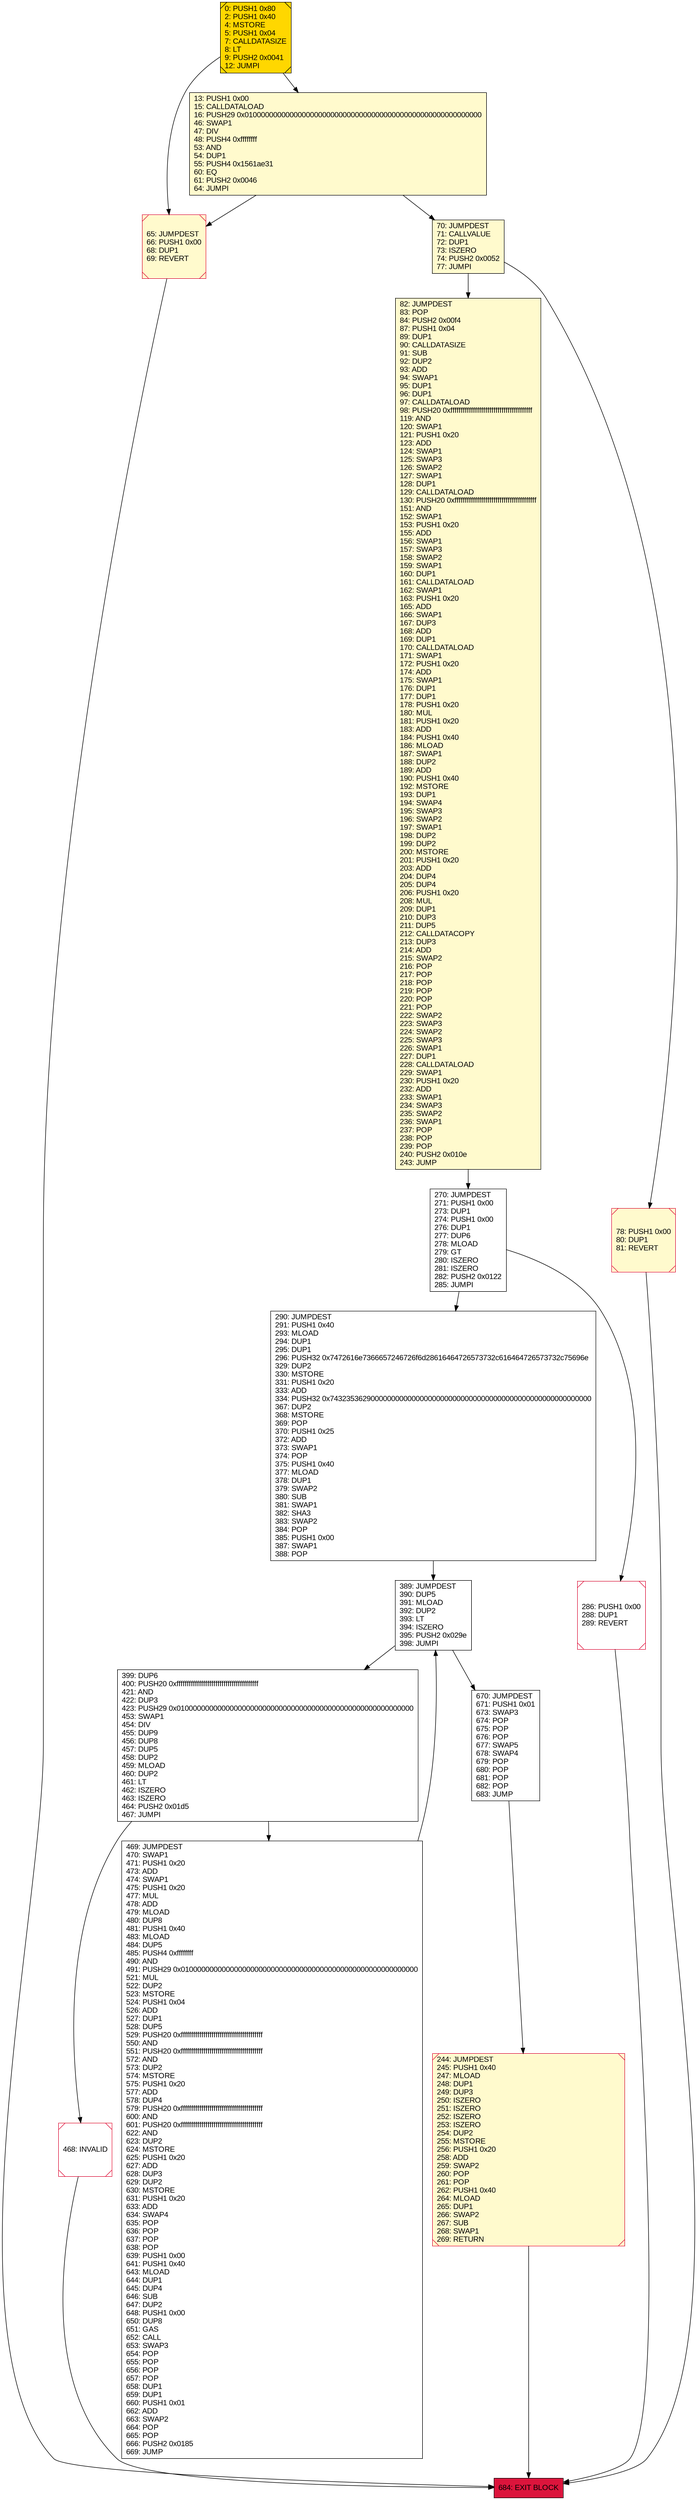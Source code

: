 digraph G {
bgcolor=transparent rankdir=UD;
node [shape=box style=filled color=black fillcolor=white fontname=arial fontcolor=black];
82 [label="82: JUMPDEST\l83: POP\l84: PUSH2 0x00f4\l87: PUSH1 0x04\l89: DUP1\l90: CALLDATASIZE\l91: SUB\l92: DUP2\l93: ADD\l94: SWAP1\l95: DUP1\l96: DUP1\l97: CALLDATALOAD\l98: PUSH20 0xffffffffffffffffffffffffffffffffffffffff\l119: AND\l120: SWAP1\l121: PUSH1 0x20\l123: ADD\l124: SWAP1\l125: SWAP3\l126: SWAP2\l127: SWAP1\l128: DUP1\l129: CALLDATALOAD\l130: PUSH20 0xffffffffffffffffffffffffffffffffffffffff\l151: AND\l152: SWAP1\l153: PUSH1 0x20\l155: ADD\l156: SWAP1\l157: SWAP3\l158: SWAP2\l159: SWAP1\l160: DUP1\l161: CALLDATALOAD\l162: SWAP1\l163: PUSH1 0x20\l165: ADD\l166: SWAP1\l167: DUP3\l168: ADD\l169: DUP1\l170: CALLDATALOAD\l171: SWAP1\l172: PUSH1 0x20\l174: ADD\l175: SWAP1\l176: DUP1\l177: DUP1\l178: PUSH1 0x20\l180: MUL\l181: PUSH1 0x20\l183: ADD\l184: PUSH1 0x40\l186: MLOAD\l187: SWAP1\l188: DUP2\l189: ADD\l190: PUSH1 0x40\l192: MSTORE\l193: DUP1\l194: SWAP4\l195: SWAP3\l196: SWAP2\l197: SWAP1\l198: DUP2\l199: DUP2\l200: MSTORE\l201: PUSH1 0x20\l203: ADD\l204: DUP4\l205: DUP4\l206: PUSH1 0x20\l208: MUL\l209: DUP1\l210: DUP3\l211: DUP5\l212: CALLDATACOPY\l213: DUP3\l214: ADD\l215: SWAP2\l216: POP\l217: POP\l218: POP\l219: POP\l220: POP\l221: POP\l222: SWAP2\l223: SWAP3\l224: SWAP2\l225: SWAP3\l226: SWAP1\l227: DUP1\l228: CALLDATALOAD\l229: SWAP1\l230: PUSH1 0x20\l232: ADD\l233: SWAP1\l234: SWAP3\l235: SWAP2\l236: SWAP1\l237: POP\l238: POP\l239: POP\l240: PUSH2 0x010e\l243: JUMP\l" fillcolor=lemonchiffon ];
270 [label="270: JUMPDEST\l271: PUSH1 0x00\l273: DUP1\l274: PUSH1 0x00\l276: DUP1\l277: DUP6\l278: MLOAD\l279: GT\l280: ISZERO\l281: ISZERO\l282: PUSH2 0x0122\l285: JUMPI\l" ];
65 [label="65: JUMPDEST\l66: PUSH1 0x00\l68: DUP1\l69: REVERT\l" fillcolor=lemonchiffon shape=Msquare color=crimson ];
0 [label="0: PUSH1 0x80\l2: PUSH1 0x40\l4: MSTORE\l5: PUSH1 0x04\l7: CALLDATASIZE\l8: LT\l9: PUSH2 0x0041\l12: JUMPI\l" fillcolor=lemonchiffon shape=Msquare fillcolor=gold ];
244 [label="244: JUMPDEST\l245: PUSH1 0x40\l247: MLOAD\l248: DUP1\l249: DUP3\l250: ISZERO\l251: ISZERO\l252: ISZERO\l253: ISZERO\l254: DUP2\l255: MSTORE\l256: PUSH1 0x20\l258: ADD\l259: SWAP2\l260: POP\l261: POP\l262: PUSH1 0x40\l264: MLOAD\l265: DUP1\l266: SWAP2\l267: SUB\l268: SWAP1\l269: RETURN\l" fillcolor=lemonchiffon shape=Msquare color=crimson ];
389 [label="389: JUMPDEST\l390: DUP5\l391: MLOAD\l392: DUP2\l393: LT\l394: ISZERO\l395: PUSH2 0x029e\l398: JUMPI\l" ];
468 [label="468: INVALID\l" shape=Msquare color=crimson ];
684 [label="684: EXIT BLOCK\l" fillcolor=crimson ];
70 [label="70: JUMPDEST\l71: CALLVALUE\l72: DUP1\l73: ISZERO\l74: PUSH2 0x0052\l77: JUMPI\l" fillcolor=lemonchiffon ];
78 [label="78: PUSH1 0x00\l80: DUP1\l81: REVERT\l" fillcolor=lemonchiffon shape=Msquare color=crimson ];
399 [label="399: DUP6\l400: PUSH20 0xffffffffffffffffffffffffffffffffffffffff\l421: AND\l422: DUP3\l423: PUSH29 0x0100000000000000000000000000000000000000000000000000000000\l453: SWAP1\l454: DIV\l455: DUP9\l456: DUP8\l457: DUP5\l458: DUP2\l459: MLOAD\l460: DUP2\l461: LT\l462: ISZERO\l463: ISZERO\l464: PUSH2 0x01d5\l467: JUMPI\l" ];
670 [label="670: JUMPDEST\l671: PUSH1 0x01\l673: SWAP3\l674: POP\l675: POP\l676: POP\l677: SWAP5\l678: SWAP4\l679: POP\l680: POP\l681: POP\l682: POP\l683: JUMP\l" ];
290 [label="290: JUMPDEST\l291: PUSH1 0x40\l293: MLOAD\l294: DUP1\l295: DUP1\l296: PUSH32 0x7472616e7366657246726f6d28616464726573732c616464726573732c75696e\l329: DUP2\l330: MSTORE\l331: PUSH1 0x20\l333: ADD\l334: PUSH32 0x7432353629000000000000000000000000000000000000000000000000000000\l367: DUP2\l368: MSTORE\l369: POP\l370: PUSH1 0x25\l372: ADD\l373: SWAP1\l374: POP\l375: PUSH1 0x40\l377: MLOAD\l378: DUP1\l379: SWAP2\l380: SUB\l381: SWAP1\l382: SHA3\l383: SWAP2\l384: POP\l385: PUSH1 0x00\l387: SWAP1\l388: POP\l" ];
469 [label="469: JUMPDEST\l470: SWAP1\l471: PUSH1 0x20\l473: ADD\l474: SWAP1\l475: PUSH1 0x20\l477: MUL\l478: ADD\l479: MLOAD\l480: DUP8\l481: PUSH1 0x40\l483: MLOAD\l484: DUP5\l485: PUSH4 0xffffffff\l490: AND\l491: PUSH29 0x0100000000000000000000000000000000000000000000000000000000\l521: MUL\l522: DUP2\l523: MSTORE\l524: PUSH1 0x04\l526: ADD\l527: DUP1\l528: DUP5\l529: PUSH20 0xffffffffffffffffffffffffffffffffffffffff\l550: AND\l551: PUSH20 0xffffffffffffffffffffffffffffffffffffffff\l572: AND\l573: DUP2\l574: MSTORE\l575: PUSH1 0x20\l577: ADD\l578: DUP4\l579: PUSH20 0xffffffffffffffffffffffffffffffffffffffff\l600: AND\l601: PUSH20 0xffffffffffffffffffffffffffffffffffffffff\l622: AND\l623: DUP2\l624: MSTORE\l625: PUSH1 0x20\l627: ADD\l628: DUP3\l629: DUP2\l630: MSTORE\l631: PUSH1 0x20\l633: ADD\l634: SWAP4\l635: POP\l636: POP\l637: POP\l638: POP\l639: PUSH1 0x00\l641: PUSH1 0x40\l643: MLOAD\l644: DUP1\l645: DUP4\l646: SUB\l647: DUP2\l648: PUSH1 0x00\l650: DUP8\l651: GAS\l652: CALL\l653: SWAP3\l654: POP\l655: POP\l656: POP\l657: POP\l658: DUP1\l659: DUP1\l660: PUSH1 0x01\l662: ADD\l663: SWAP2\l664: POP\l665: POP\l666: PUSH2 0x0185\l669: JUMP\l" ];
13 [label="13: PUSH1 0x00\l15: CALLDATALOAD\l16: PUSH29 0x0100000000000000000000000000000000000000000000000000000000\l46: SWAP1\l47: DIV\l48: PUSH4 0xffffffff\l53: AND\l54: DUP1\l55: PUSH4 0x1561ae31\l60: EQ\l61: PUSH2 0x0046\l64: JUMPI\l" fillcolor=lemonchiffon ];
286 [label="286: PUSH1 0x00\l288: DUP1\l289: REVERT\l" shape=Msquare color=crimson ];
82 -> 270;
70 -> 78;
78 -> 684;
244 -> 684;
468 -> 684;
65 -> 684;
399 -> 469;
0 -> 65;
70 -> 82;
469 -> 389;
13 -> 70;
286 -> 684;
0 -> 13;
270 -> 290;
13 -> 65;
389 -> 399;
389 -> 670;
399 -> 468;
670 -> 244;
290 -> 389;
270 -> 286;
}